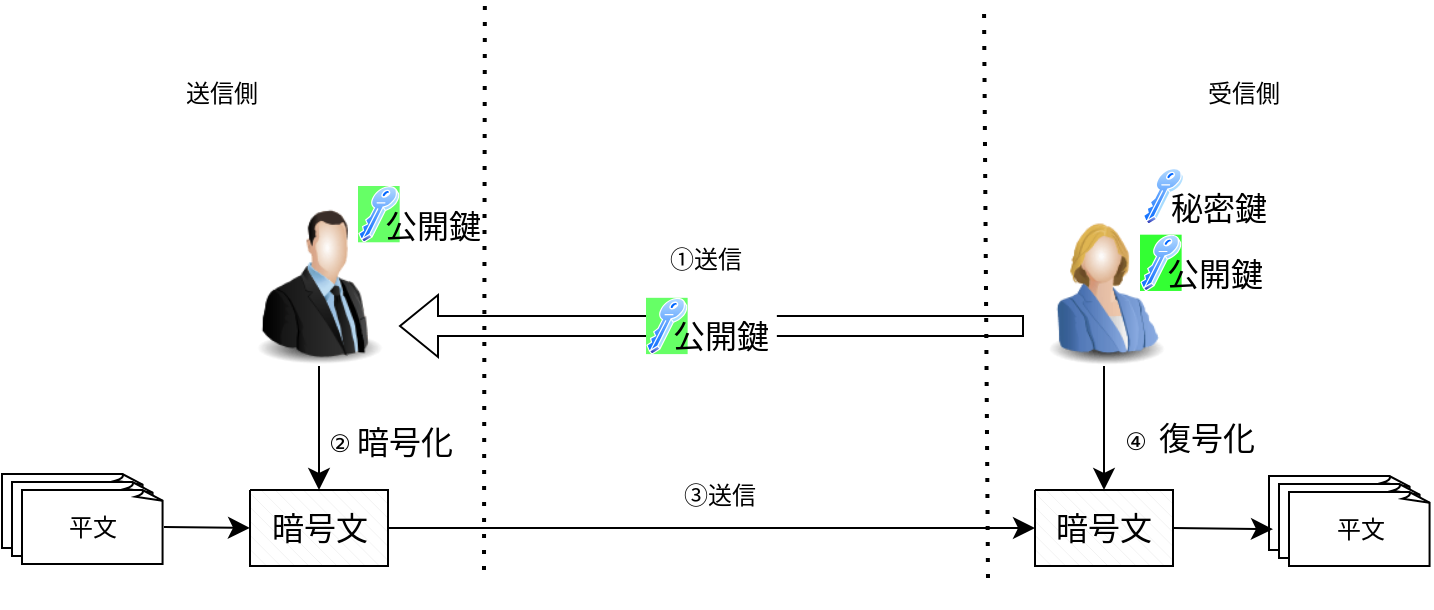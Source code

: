 <mxfile border="50" scale="3" compressed="false" locked="false" version="24.6.4" type="device">
  <diagram name="Blank" id="YmL12bMKpDGza6XwsDPr">
    <mxGraphModel dx="1898" dy="820" grid="0" gridSize="10" guides="1" tooltips="1" connect="1" arrows="1" fold="1" page="0" pageScale="1" pageWidth="827" pageHeight="1169" background="none" math="1" shadow="0">
      <root>
        <mxCell id="X5NqExCQtvZxIxQ7pmgY-0" />
        <mxCell id="1" parent="X5NqExCQtvZxIxQ7pmgY-0" />
        <mxCell id="cOZs9d2mQ_RD3PeBBD1j-14" value="" style="shape=flexArrow;endArrow=classic;html=1;rounded=0;entryX=1;entryY=0.75;entryDx=0;entryDy=0;exitX=0;exitY=0.75;exitDx=0;exitDy=0;" edge="1" parent="1" source="0jTv2qiP7l9VsI6rJnDO-17" target="0jTv2qiP7l9VsI6rJnDO-16">
          <mxGeometry width="50" height="50" relative="1" as="geometry">
            <mxPoint x="-302.29" y="317" as="sourcePoint" />
            <mxPoint x="-252.29" y="267" as="targetPoint" />
          </mxGeometry>
        </mxCell>
        <mxCell id="0jTv2qiP7l9VsI6rJnDO-16" value="" style="image;html=1;image=img/lib/clip_art/people/Suit_Man_128x128.png" parent="1" vertex="1">
          <mxGeometry x="-520.5" y="317" width="80" height="80" as="geometry" />
        </mxCell>
        <mxCell id="0jTv2qiP7l9VsI6rJnDO-17" value="" style="image;html=1;image=img/lib/clip_art/people/Suit_Woman_Blue_128x128.png" parent="1" vertex="1">
          <mxGeometry x="-128" y="317" width="80" height="80" as="geometry" />
        </mxCell>
        <mxCell id="0jTv2qiP7l9VsI6rJnDO-23" value="" style="group" parent="1" vertex="1" connectable="0">
          <mxGeometry x="-639" y="451" width="83" height="67" as="geometry" />
        </mxCell>
        <mxCell id="0jTv2qiP7l9VsI6rJnDO-21" value="" style="whiteSpace=wrap;html=1;shape=mxgraph.basic.document" parent="0jTv2qiP7l9VsI6rJnDO-23" vertex="1">
          <mxGeometry width="71" height="37" as="geometry" />
        </mxCell>
        <mxCell id="0jTv2qiP7l9VsI6rJnDO-22" value="" style="whiteSpace=wrap;html=1;shape=mxgraph.basic.document" parent="0jTv2qiP7l9VsI6rJnDO-23" vertex="1">
          <mxGeometry x="5" y="4" width="71" height="37" as="geometry" />
        </mxCell>
        <mxCell id="0jTv2qiP7l9VsI6rJnDO-18" value="平文" style="whiteSpace=wrap;html=1;shape=mxgraph.basic.document" parent="0jTv2qiP7l9VsI6rJnDO-23" vertex="1">
          <mxGeometry x="10" y="8" width="71" height="37" as="geometry" />
        </mxCell>
        <mxCell id="0jTv2qiP7l9VsI6rJnDO-24" value="" style="group" parent="1" vertex="1" connectable="0">
          <mxGeometry x="-5.5" y="452" width="81" height="45" as="geometry" />
        </mxCell>
        <mxCell id="0jTv2qiP7l9VsI6rJnDO-25" value="" style="whiteSpace=wrap;html=1;shape=mxgraph.basic.document" parent="0jTv2qiP7l9VsI6rJnDO-24" vertex="1">
          <mxGeometry width="71" height="37" as="geometry" />
        </mxCell>
        <mxCell id="0jTv2qiP7l9VsI6rJnDO-26" value="" style="whiteSpace=wrap;html=1;shape=mxgraph.basic.document" parent="0jTv2qiP7l9VsI6rJnDO-24" vertex="1">
          <mxGeometry x="5" y="4" width="71" height="37" as="geometry" />
        </mxCell>
        <mxCell id="0jTv2qiP7l9VsI6rJnDO-27" value="平文" style="whiteSpace=wrap;html=1;shape=mxgraph.basic.document" parent="0jTv2qiP7l9VsI6rJnDO-24" vertex="1">
          <mxGeometry x="10" y="8" width="71" height="37" as="geometry" />
        </mxCell>
        <mxCell id="0jTv2qiP7l9VsI6rJnDO-28" value="" style="verticalLabelPosition=bottom;verticalAlign=top;html=1;shape=mxgraph.basic.patternFillRect;fillStyle=diagRev;step=5;fillStrokeWidth=0.2;fillStrokeColor=#dddddd;" parent="1" vertex="1">
          <mxGeometry x="-515" y="459" width="69" height="38" as="geometry" />
        </mxCell>
        <mxCell id="0jTv2qiP7l9VsI6rJnDO-29" value="" style="verticalLabelPosition=bottom;verticalAlign=top;html=1;shape=mxgraph.basic.patternFillRect;fillStyle=diagRev;step=5;fillStrokeWidth=0.2;fillStrokeColor=#dddddd;" parent="1" vertex="1">
          <mxGeometry x="-122.5" y="459" width="69" height="38" as="geometry" />
        </mxCell>
        <mxCell id="0jTv2qiP7l9VsI6rJnDO-32" value="" style="group" parent="1" vertex="1" connectable="0">
          <mxGeometry x="-461.0" y="307" width="65.43" height="31.57" as="geometry" />
        </mxCell>
        <mxCell id="0jTv2qiP7l9VsI6rJnDO-30" value="" style="image;aspect=fixed;perimeter=ellipsePerimeter;html=1;align=center;shadow=0;dashed=0;spacingTop=3;image=img/lib/active_directory/key.svg;rotation=90;imageBackground=#66FF66;" parent="0jTv2qiP7l9VsI6rJnDO-32" vertex="1">
          <mxGeometry x="-3.66" y="3.66" width="28.14" height="20.82" as="geometry" />
        </mxCell>
        <mxCell id="0jTv2qiP7l9VsI6rJnDO-31" value="公開鍵" style="text;strokeColor=none;fillColor=none;html=1;align=center;verticalAlign=middle;whiteSpace=wrap;rounded=0;fontSize=16;" parent="0jTv2qiP7l9VsI6rJnDO-32" vertex="1">
          <mxGeometry x="10.43" y="7.57" width="55" height="24" as="geometry" />
        </mxCell>
        <mxCell id="0jTv2qiP7l9VsI6rJnDO-33" style="edgeStyle=none;curved=1;rounded=0;orthogonalLoop=1;jettySize=auto;html=1;exitX=0.5;exitY=1;exitDx=0;exitDy=0;entryX=0.5;entryY=0;entryDx=0;entryDy=0;entryPerimeter=0;fontSize=12;startSize=8;endSize=8;" parent="1" source="0jTv2qiP7l9VsI6rJnDO-16" target="0jTv2qiP7l9VsI6rJnDO-28" edge="1">
          <mxGeometry relative="1" as="geometry" />
        </mxCell>
        <mxCell id="0jTv2qiP7l9VsI6rJnDO-34" style="edgeStyle=none;curved=1;rounded=0;orthogonalLoop=1;jettySize=auto;html=1;exitX=1;exitY=0.5;exitDx=0;exitDy=0;exitPerimeter=0;entryX=0;entryY=0.5;entryDx=0;entryDy=0;entryPerimeter=0;fontSize=12;startSize=8;endSize=8;" parent="1" source="0jTv2qiP7l9VsI6rJnDO-28" target="0jTv2qiP7l9VsI6rJnDO-29" edge="1">
          <mxGeometry relative="1" as="geometry" />
        </mxCell>
        <mxCell id="0jTv2qiP7l9VsI6rJnDO-35" style="edgeStyle=none;curved=1;rounded=0;orthogonalLoop=1;jettySize=auto;html=1;exitX=1;exitY=0.5;exitDx=0;exitDy=0;exitPerimeter=0;entryX=0;entryY=0.5;entryDx=0;entryDy=0;entryPerimeter=0;fontSize=12;startSize=8;endSize=8;" parent="1" source="0jTv2qiP7l9VsI6rJnDO-18" target="0jTv2qiP7l9VsI6rJnDO-28" edge="1">
          <mxGeometry relative="1" as="geometry" />
        </mxCell>
        <mxCell id="0jTv2qiP7l9VsI6rJnDO-36" style="edgeStyle=none;curved=1;rounded=0;orthogonalLoop=1;jettySize=auto;html=1;exitX=1;exitY=0.5;exitDx=0;exitDy=0;exitPerimeter=0;entryX=0.028;entryY=0.718;entryDx=0;entryDy=0;entryPerimeter=0;fontSize=12;startSize=8;endSize=8;" parent="1" source="0jTv2qiP7l9VsI6rJnDO-29" target="0jTv2qiP7l9VsI6rJnDO-25" edge="1">
          <mxGeometry relative="1" as="geometry" />
        </mxCell>
        <mxCell id="0jTv2qiP7l9VsI6rJnDO-37" value="暗号文" style="text;strokeColor=none;fillColor=none;html=1;align=center;verticalAlign=middle;whiteSpace=wrap;rounded=0;fontSize=16;" parent="1" vertex="1">
          <mxGeometry x="-510.5" y="463" width="60" height="30" as="geometry" />
        </mxCell>
        <mxCell id="0jTv2qiP7l9VsI6rJnDO-38" value="暗号文" style="text;strokeColor=none;fillColor=none;html=1;align=center;verticalAlign=middle;whiteSpace=wrap;rounded=0;fontSize=16;" parent="1" vertex="1">
          <mxGeometry x="-118" y="463" width="60" height="30" as="geometry" />
        </mxCell>
        <mxCell id="0jTv2qiP7l9VsI6rJnDO-39" style="edgeStyle=none;curved=1;rounded=0;orthogonalLoop=1;jettySize=auto;html=1;entryX=0.5;entryY=0;entryDx=0;entryDy=0;entryPerimeter=0;fontSize=12;startSize=8;endSize=8;" parent="1" source="0jTv2qiP7l9VsI6rJnDO-17" target="0jTv2qiP7l9VsI6rJnDO-29" edge="1">
          <mxGeometry relative="1" as="geometry" />
        </mxCell>
        <mxCell id="0jTv2qiP7l9VsI6rJnDO-48" value="暗号化" style="text;strokeColor=none;fillColor=none;html=1;align=center;verticalAlign=middle;whiteSpace=wrap;rounded=0;fontSize=16;" parent="1" vertex="1">
          <mxGeometry x="-465" y="423" width="55" height="24" as="geometry" />
        </mxCell>
        <mxCell id="0jTv2qiP7l9VsI6rJnDO-49" value="復号化" style="text;strokeColor=none;fillColor=none;html=1;align=center;verticalAlign=middle;whiteSpace=wrap;rounded=0;fontSize=16;" parent="1" vertex="1">
          <mxGeometry x="-64.12" y="421" width="55" height="24" as="geometry" />
        </mxCell>
        <mxCell id="cOZs9d2mQ_RD3PeBBD1j-3" value="" style="group" vertex="1" connectable="0" parent="1">
          <mxGeometry x="-70.0" y="298" width="66.77" height="64.91" as="geometry" />
        </mxCell>
        <mxCell id="0jTv2qiP7l9VsI6rJnDO-43" value="" style="group" parent="cOZs9d2mQ_RD3PeBBD1j-3" vertex="1" connectable="0">
          <mxGeometry x="1.34" width="65.43" height="31.57" as="geometry" />
        </mxCell>
        <mxCell id="0jTv2qiP7l9VsI6rJnDO-44" value="" style="image;aspect=fixed;perimeter=ellipsePerimeter;html=1;align=center;shadow=0;dashed=0;spacingTop=3;image=img/lib/active_directory/key.svg;rotation=90;" parent="0jTv2qiP7l9VsI6rJnDO-43" vertex="1">
          <mxGeometry x="-3.66" y="3.66" width="28.14" height="20.82" as="geometry" />
        </mxCell>
        <mxCell id="0jTv2qiP7l9VsI6rJnDO-45" value="秘密鍵" style="text;strokeColor=none;fillColor=none;html=1;align=center;verticalAlign=middle;whiteSpace=wrap;rounded=0;fontSize=16;" parent="0jTv2qiP7l9VsI6rJnDO-43" vertex="1">
          <mxGeometry x="10.43" y="7.57" width="55" height="24" as="geometry" />
        </mxCell>
        <mxCell id="cOZs9d2mQ_RD3PeBBD1j-1" value="" style="image;aspect=fixed;perimeter=ellipsePerimeter;html=1;align=center;shadow=0;dashed=0;spacingTop=3;image=img/lib/active_directory/key.svg;rotation=90;imageBackground=#33FF33;fillStyle=auto;" vertex="1" parent="cOZs9d2mQ_RD3PeBBD1j-3">
          <mxGeometry x="-3.66" y="37.0" width="28.14" height="20.82" as="geometry" />
        </mxCell>
        <mxCell id="cOZs9d2mQ_RD3PeBBD1j-2" value="公開鍵" style="text;strokeColor=none;fillColor=none;html=1;align=center;verticalAlign=middle;whiteSpace=wrap;rounded=0;fontSize=16;" vertex="1" parent="cOZs9d2mQ_RD3PeBBD1j-3">
          <mxGeometry x="10.43" y="40.91" width="55" height="24" as="geometry" />
        </mxCell>
        <mxCell id="cOZs9d2mQ_RD3PeBBD1j-4" value="" style="endArrow=none;dashed=1;html=1;dashPattern=1 3;strokeWidth=2;rounded=0;" edge="1" parent="1">
          <mxGeometry width="50" height="50" relative="1" as="geometry">
            <mxPoint x="-398" y="499" as="sourcePoint" />
            <mxPoint x="-397.57" y="215.5" as="targetPoint" />
          </mxGeometry>
        </mxCell>
        <mxCell id="cOZs9d2mQ_RD3PeBBD1j-5" value="" style="endArrow=none;dashed=1;html=1;dashPattern=1 3;strokeWidth=2;rounded=0;" edge="1" parent="1">
          <mxGeometry width="50" height="50" relative="1" as="geometry">
            <mxPoint x="-146" y="503" as="sourcePoint" />
            <mxPoint x="-148" y="215.5" as="targetPoint" />
          </mxGeometry>
        </mxCell>
        <mxCell id="cOZs9d2mQ_RD3PeBBD1j-6" value="送信側" style="text;html=1;align=center;verticalAlign=middle;whiteSpace=wrap;rounded=0;" vertex="1" parent="1">
          <mxGeometry x="-559" y="246" width="60" height="30" as="geometry" />
        </mxCell>
        <mxCell id="cOZs9d2mQ_RD3PeBBD1j-7" value="受信側" style="text;html=1;align=center;verticalAlign=middle;whiteSpace=wrap;rounded=0;" vertex="1" parent="1">
          <mxGeometry x="-48" y="246" width="60" height="30" as="geometry" />
        </mxCell>
        <mxCell id="cOZs9d2mQ_RD3PeBBD1j-8" value="③送信" style="text;html=1;align=center;verticalAlign=middle;whiteSpace=wrap;rounded=0;" vertex="1" parent="1">
          <mxGeometry x="-310" y="447" width="60" height="30" as="geometry" />
        </mxCell>
        <mxCell id="cOZs9d2mQ_RD3PeBBD1j-9" value="" style="group;fillColor=default;" vertex="1" connectable="0" parent="1">
          <mxGeometry x="-317.0" y="362.91" width="65.43" height="31.57" as="geometry" />
        </mxCell>
        <mxCell id="cOZs9d2mQ_RD3PeBBD1j-10" value="" style="image;aspect=fixed;perimeter=ellipsePerimeter;html=1;align=center;shadow=0;dashed=0;spacingTop=3;image=img/lib/active_directory/key.svg;rotation=90;imageBackground=#66FF66;" vertex="1" parent="cOZs9d2mQ_RD3PeBBD1j-9">
          <mxGeometry x="-3.66" y="3.66" width="28.14" height="20.82" as="geometry" />
        </mxCell>
        <mxCell id="cOZs9d2mQ_RD3PeBBD1j-11" value="公開鍵" style="text;strokeColor=none;fillColor=none;html=1;align=center;verticalAlign=middle;whiteSpace=wrap;rounded=0;fontSize=16;" vertex="1" parent="cOZs9d2mQ_RD3PeBBD1j-9">
          <mxGeometry x="10.43" y="7.57" width="55" height="24" as="geometry" />
        </mxCell>
        <mxCell id="cOZs9d2mQ_RD3PeBBD1j-13" value="①送信" style="text;html=1;align=center;verticalAlign=middle;whiteSpace=wrap;rounded=0;" vertex="1" parent="1">
          <mxGeometry x="-317" y="329.0" width="60" height="30" as="geometry" />
        </mxCell>
        <mxCell id="cOZs9d2mQ_RD3PeBBD1j-16" value="②" style="text;html=1;align=center;verticalAlign=middle;whiteSpace=wrap;rounded=0;" vertex="1" parent="1">
          <mxGeometry x="-500.5" y="421.0" width="60" height="30" as="geometry" />
        </mxCell>
        <mxCell id="cOZs9d2mQ_RD3PeBBD1j-17" value="④" style="text;html=1;align=center;verticalAlign=middle;whiteSpace=wrap;rounded=0;" vertex="1" parent="1">
          <mxGeometry x="-90" y="420" width="36" height="30" as="geometry" />
        </mxCell>
      </root>
    </mxGraphModel>
  </diagram>
</mxfile>
